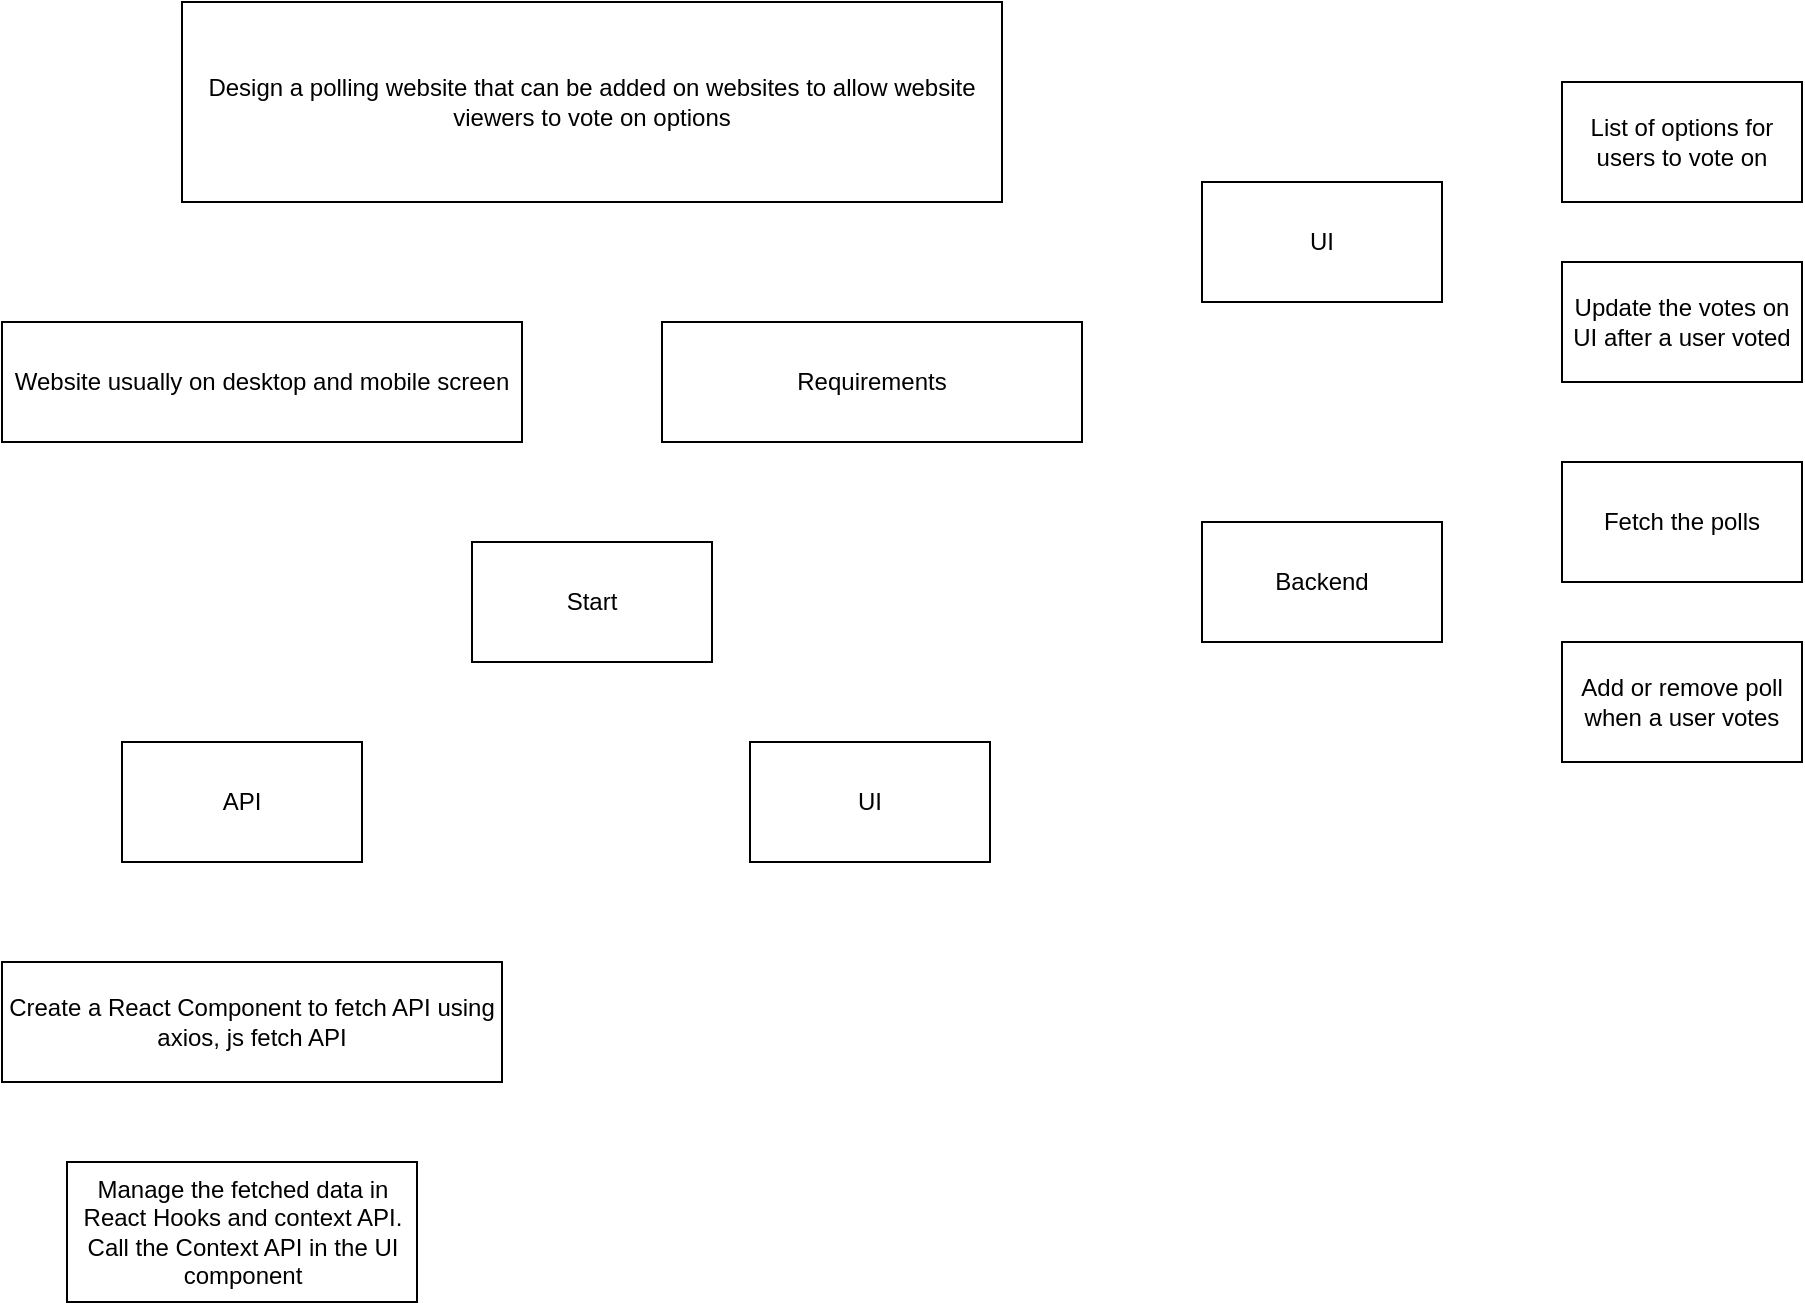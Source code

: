 <mxfile version="24.6.4" type="github">
  <diagram id="C5RBs43oDa-KdzZeNtuy" name="Page-1">
    <mxGraphModel dx="1120" dy="561" grid="1" gridSize="10" guides="1" tooltips="1" connect="1" arrows="1" fold="1" page="1" pageScale="1" pageWidth="827" pageHeight="1169" math="0" shadow="0">
      <root>
        <mxCell id="WIyWlLk6GJQsqaUBKTNV-0" />
        <mxCell id="WIyWlLk6GJQsqaUBKTNV-1" parent="WIyWlLk6GJQsqaUBKTNV-0" />
        <mxCell id="wRVD7w-d0MGF5n6nKvQk-0" value="Design a polling website that can be added on websites to allow website viewers to vote on options" style="rounded=0;whiteSpace=wrap;html=1;" vertex="1" parent="WIyWlLk6GJQsqaUBKTNV-1">
          <mxGeometry x="130" y="90" width="410" height="100" as="geometry" />
        </mxCell>
        <mxCell id="wRVD7w-d0MGF5n6nKvQk-1" value="Website usually on desktop and mobile screen" style="rounded=0;whiteSpace=wrap;html=1;" vertex="1" parent="WIyWlLk6GJQsqaUBKTNV-1">
          <mxGeometry x="40" y="250" width="260" height="60" as="geometry" />
        </mxCell>
        <mxCell id="wRVD7w-d0MGF5n6nKvQk-3" value="Requirements" style="rounded=0;whiteSpace=wrap;html=1;" vertex="1" parent="WIyWlLk6GJQsqaUBKTNV-1">
          <mxGeometry x="370" y="250" width="210" height="60" as="geometry" />
        </mxCell>
        <mxCell id="wRVD7w-d0MGF5n6nKvQk-4" value="List of options for users to vote on" style="rounded=0;whiteSpace=wrap;html=1;" vertex="1" parent="WIyWlLk6GJQsqaUBKTNV-1">
          <mxGeometry x="820" y="130" width="120" height="60" as="geometry" />
        </mxCell>
        <mxCell id="wRVD7w-d0MGF5n6nKvQk-5" value="Update the votes on UI after a user voted" style="rounded=0;whiteSpace=wrap;html=1;" vertex="1" parent="WIyWlLk6GJQsqaUBKTNV-1">
          <mxGeometry x="820" y="220" width="120" height="60" as="geometry" />
        </mxCell>
        <mxCell id="wRVD7w-d0MGF5n6nKvQk-6" value="UI" style="rounded=0;whiteSpace=wrap;html=1;" vertex="1" parent="WIyWlLk6GJQsqaUBKTNV-1">
          <mxGeometry x="640" y="180" width="120" height="60" as="geometry" />
        </mxCell>
        <mxCell id="wRVD7w-d0MGF5n6nKvQk-7" value="Backend" style="rounded=0;whiteSpace=wrap;html=1;" vertex="1" parent="WIyWlLk6GJQsqaUBKTNV-1">
          <mxGeometry x="640" y="350" width="120" height="60" as="geometry" />
        </mxCell>
        <mxCell id="wRVD7w-d0MGF5n6nKvQk-8" value="Fetch the polls" style="rounded=0;whiteSpace=wrap;html=1;" vertex="1" parent="WIyWlLk6GJQsqaUBKTNV-1">
          <mxGeometry x="820" y="320" width="120" height="60" as="geometry" />
        </mxCell>
        <mxCell id="wRVD7w-d0MGF5n6nKvQk-9" value="Add or remove poll when a user votes" style="rounded=0;whiteSpace=wrap;html=1;" vertex="1" parent="WIyWlLk6GJQsqaUBKTNV-1">
          <mxGeometry x="820" y="410" width="120" height="60" as="geometry" />
        </mxCell>
        <mxCell id="wRVD7w-d0MGF5n6nKvQk-10" value="Start" style="rounded=0;whiteSpace=wrap;html=1;" vertex="1" parent="WIyWlLk6GJQsqaUBKTNV-1">
          <mxGeometry x="275" y="360" width="120" height="60" as="geometry" />
        </mxCell>
        <mxCell id="wRVD7w-d0MGF5n6nKvQk-11" value="Create a React Component to fetch API using axios, js fetch API" style="rounded=0;whiteSpace=wrap;html=1;" vertex="1" parent="WIyWlLk6GJQsqaUBKTNV-1">
          <mxGeometry x="40" y="570" width="250" height="60" as="geometry" />
        </mxCell>
        <mxCell id="wRVD7w-d0MGF5n6nKvQk-12" value="Manage the fetched data in React Hooks and context API. Call the Context API in the UI component" style="rounded=0;whiteSpace=wrap;html=1;" vertex="1" parent="WIyWlLk6GJQsqaUBKTNV-1">
          <mxGeometry x="72.5" y="670" width="175" height="70" as="geometry" />
        </mxCell>
        <mxCell id="wRVD7w-d0MGF5n6nKvQk-13" value="API" style="rounded=0;whiteSpace=wrap;html=1;" vertex="1" parent="WIyWlLk6GJQsqaUBKTNV-1">
          <mxGeometry x="100" y="460" width="120" height="60" as="geometry" />
        </mxCell>
        <mxCell id="wRVD7w-d0MGF5n6nKvQk-14" value="UI" style="rounded=0;whiteSpace=wrap;html=1;" vertex="1" parent="WIyWlLk6GJQsqaUBKTNV-1">
          <mxGeometry x="414" y="460" width="120" height="60" as="geometry" />
        </mxCell>
      </root>
    </mxGraphModel>
  </diagram>
</mxfile>
